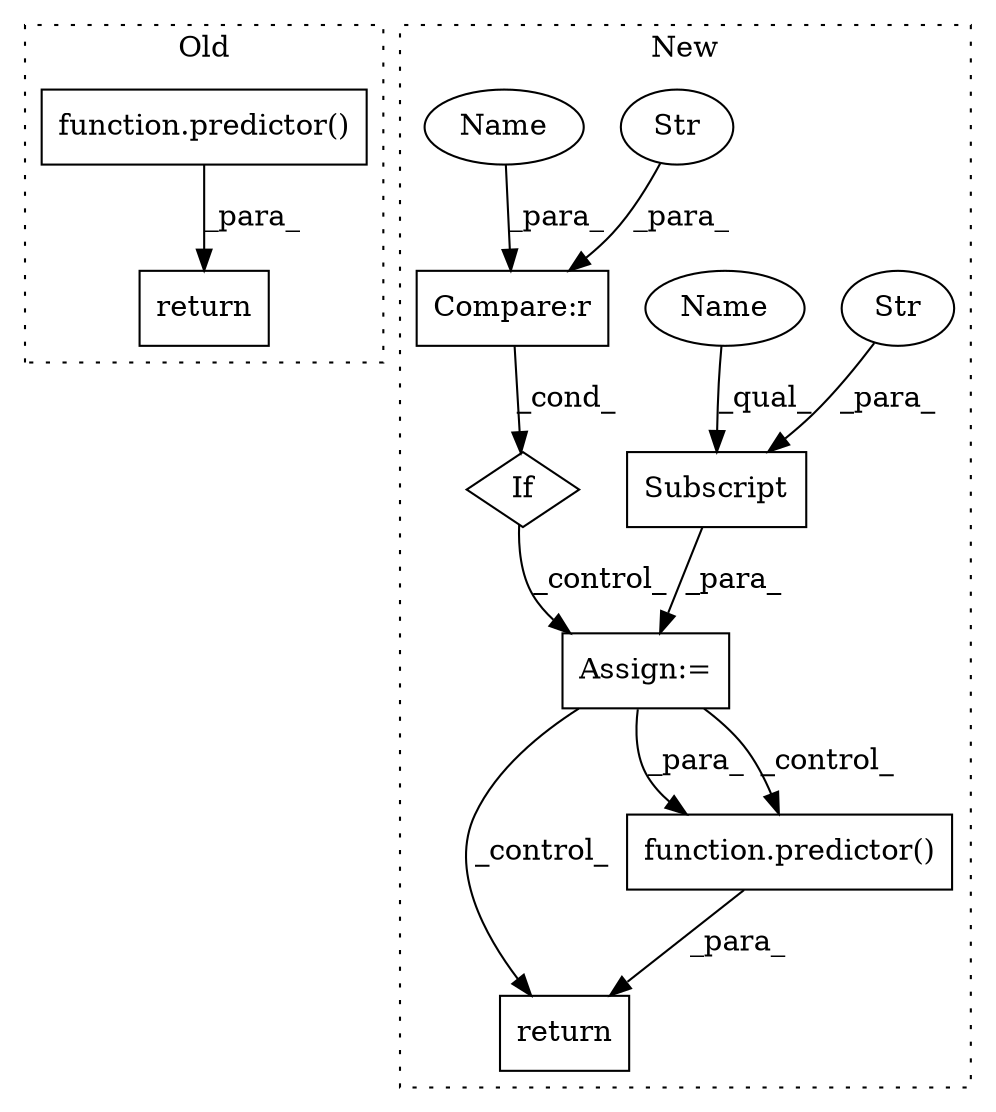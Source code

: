digraph G {
subgraph cluster0 {
1 [label="function.predictor()" a="75" s="932,946" l="10,1" shape="box"];
4 [label="return" a="93" s="925" l="7" shape="box"];
label = "Old";
style="dotted";
}
subgraph cluster1 {
2 [label="return" a="93" s="984" l="7" shape="box"];
3 [label="function.predictor()" a="75" s="991,1005" l="10,1" shape="box"];
5 [label="Assign:=" a="68" s="913" l="3" shape="box"];
6 [label="If" a="96" s="878" l="3" shape="diamond"];
7 [label="Compare:r" a="40" s="881" l="14" shape="box"];
8 [label="Subscript" a="63" s="916,0" l="12,0" shape="box"];
9 [label="Str" a="66" s="921" l="6" shape="ellipse"];
10 [label="Str" a="66" s="881" l="6" shape="ellipse"];
11 [label="Name" a="87" s="916" l="4" shape="ellipse"];
12 [label="Name" a="87" s="891" l="4" shape="ellipse"];
label = "New";
style="dotted";
}
1 -> 4 [label="_para_"];
3 -> 2 [label="_para_"];
5 -> 2 [label="_control_"];
5 -> 3 [label="_para_"];
5 -> 3 [label="_control_"];
6 -> 5 [label="_control_"];
7 -> 6 [label="_cond_"];
8 -> 5 [label="_para_"];
9 -> 8 [label="_para_"];
10 -> 7 [label="_para_"];
11 -> 8 [label="_qual_"];
12 -> 7 [label="_para_"];
}